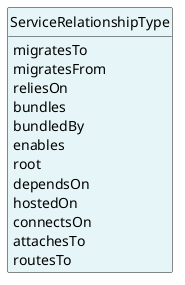 @startuml
hide circle
hide methods
hide stereotype
show <<Enumeration>> stereotype
skinparam class {
   BackgroundColor<<Enumeration>> #E6F5F7
   BackgroundColor<<Ref>> #FFFFE0
   BackgroundColor<<Pivot>> #FFFFFFF
   BackgroundColor<<SimpleType>> #E2F0DA
   BackgroundColor #FCF2E3
}

class ServiceRelationshipType <<Enumeration>> {
    migratesTo
    migratesFrom
    reliesOn
    bundles
    bundledBy
    enables
    root
    dependsOn
    hostedOn
    connectsOn
    attachesTo
    routesTo
}


@enduml